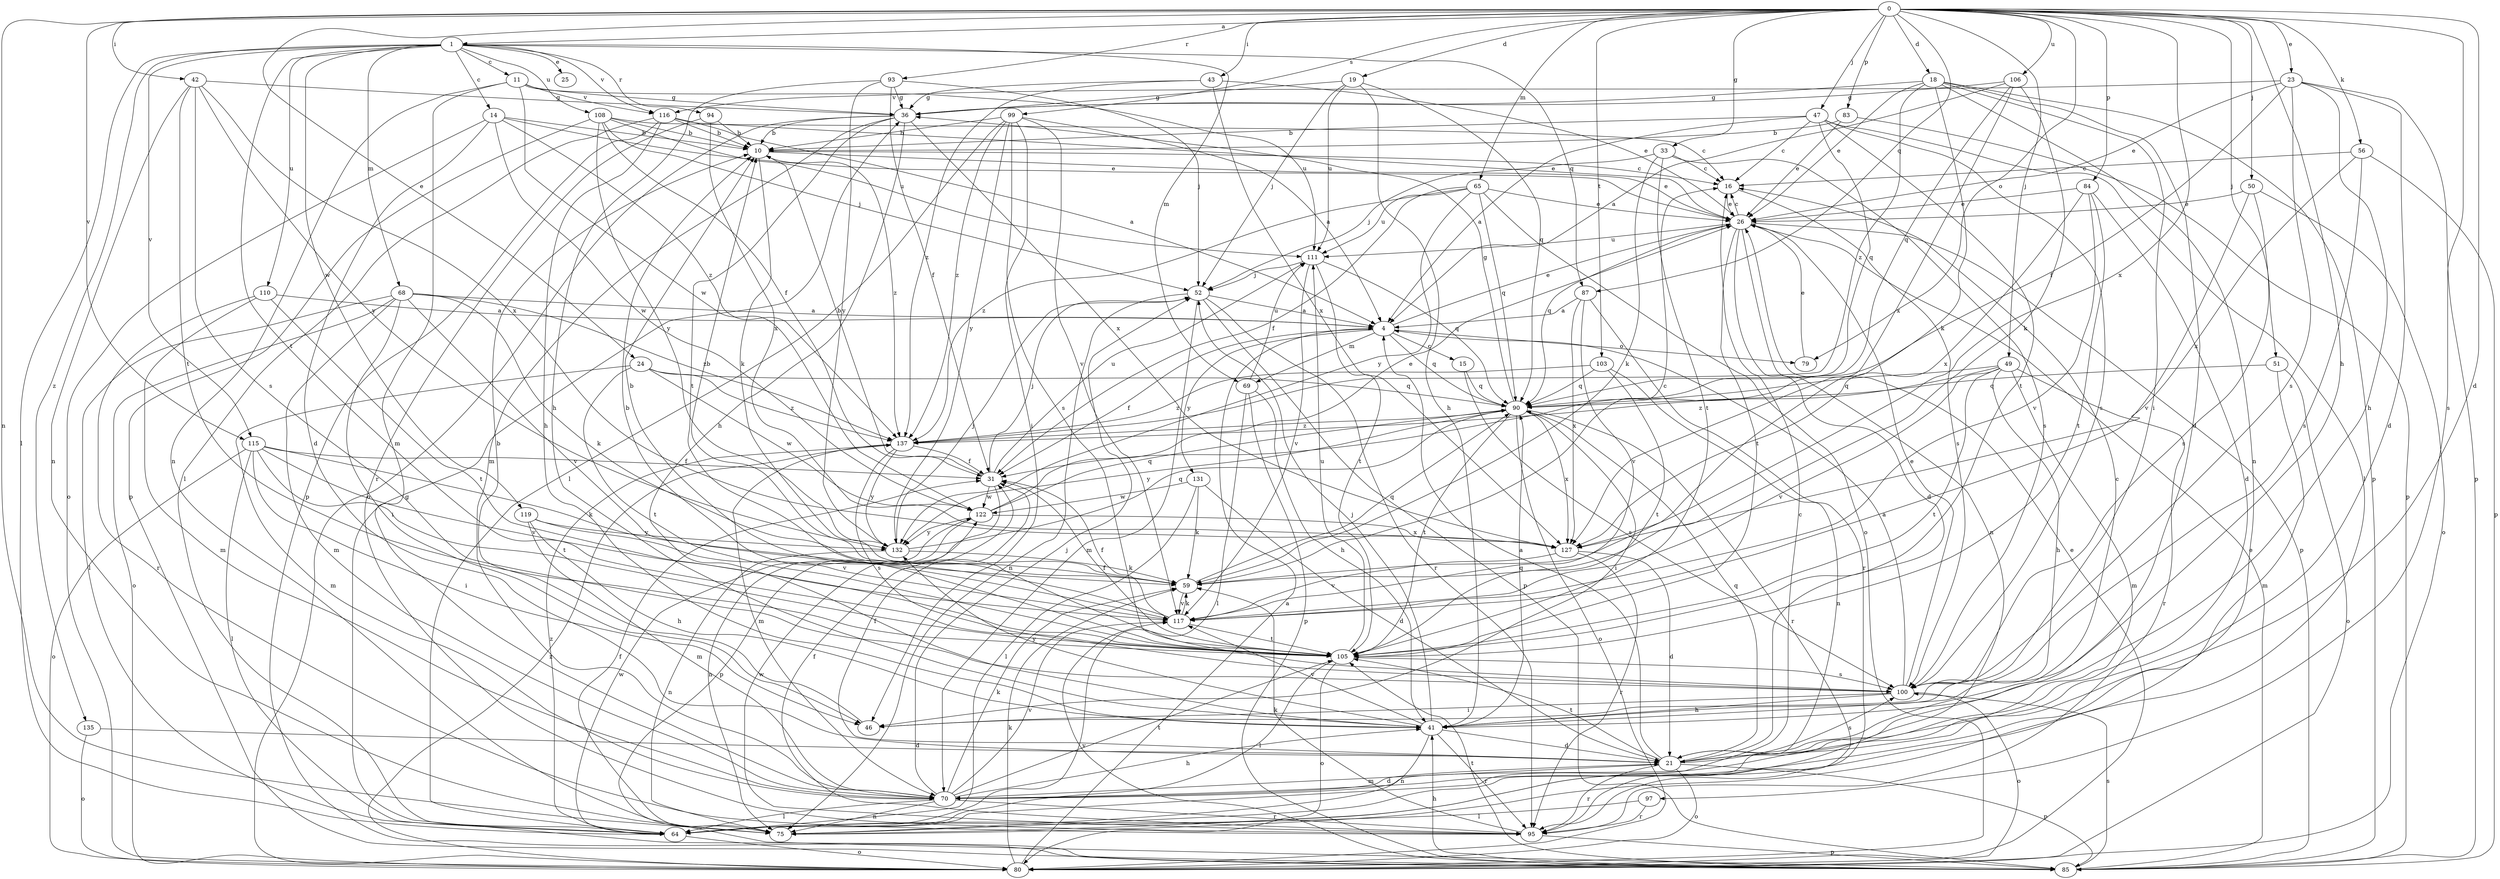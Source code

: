 strict digraph  {
0;
1;
4;
10;
11;
14;
15;
16;
18;
19;
21;
23;
24;
25;
26;
31;
33;
36;
41;
42;
43;
46;
47;
49;
50;
51;
52;
56;
59;
64;
65;
68;
69;
70;
75;
79;
80;
83;
84;
85;
87;
90;
93;
94;
95;
97;
99;
100;
103;
105;
106;
108;
110;
111;
115;
116;
117;
119;
122;
127;
131;
132;
135;
137;
0 -> 1  [label=a];
0 -> 18  [label=d];
0 -> 19  [label=d];
0 -> 21  [label=d];
0 -> 23  [label=e];
0 -> 24  [label=e];
0 -> 33  [label=g];
0 -> 41  [label=h];
0 -> 42  [label=i];
0 -> 43  [label=i];
0 -> 47  [label=j];
0 -> 49  [label=j];
0 -> 50  [label=j];
0 -> 51  [label=j];
0 -> 56  [label=k];
0 -> 65  [label=m];
0 -> 75  [label=n];
0 -> 79  [label=o];
0 -> 83  [label=p];
0 -> 84  [label=p];
0 -> 87  [label=q];
0 -> 93  [label=r];
0 -> 97  [label=s];
0 -> 99  [label=s];
0 -> 103  [label=t];
0 -> 106  [label=u];
0 -> 115  [label=v];
0 -> 127  [label=x];
1 -> 11  [label=c];
1 -> 14  [label=c];
1 -> 25  [label=e];
1 -> 64  [label=l];
1 -> 68  [label=m];
1 -> 69  [label=m];
1 -> 87  [label=q];
1 -> 94  [label=r];
1 -> 105  [label=t];
1 -> 108  [label=u];
1 -> 110  [label=u];
1 -> 115  [label=v];
1 -> 116  [label=v];
1 -> 119  [label=w];
1 -> 135  [label=z];
4 -> 15  [label=c];
4 -> 26  [label=e];
4 -> 31  [label=f];
4 -> 69  [label=m];
4 -> 79  [label=o];
4 -> 90  [label=q];
4 -> 131  [label=y];
10 -> 16  [label=c];
10 -> 26  [label=e];
10 -> 59  [label=k];
10 -> 137  [label=z];
11 -> 36  [label=g];
11 -> 70  [label=m];
11 -> 75  [label=n];
11 -> 111  [label=u];
11 -> 116  [label=v];
11 -> 122  [label=w];
14 -> 10  [label=b];
14 -> 21  [label=d];
14 -> 26  [label=e];
14 -> 80  [label=o];
14 -> 122  [label=w];
14 -> 137  [label=z];
15 -> 90  [label=q];
15 -> 100  [label=s];
16 -> 26  [label=e];
16 -> 100  [label=s];
18 -> 21  [label=d];
18 -> 26  [label=e];
18 -> 36  [label=g];
18 -> 46  [label=i];
18 -> 59  [label=k];
18 -> 75  [label=n];
18 -> 85  [label=p];
18 -> 137  [label=z];
19 -> 36  [label=g];
19 -> 41  [label=h];
19 -> 52  [label=j];
19 -> 90  [label=q];
19 -> 111  [label=u];
21 -> 4  [label=a];
21 -> 16  [label=c];
21 -> 31  [label=f];
21 -> 70  [label=m];
21 -> 80  [label=o];
21 -> 85  [label=p];
21 -> 90  [label=q];
21 -> 95  [label=r];
21 -> 100  [label=s];
21 -> 105  [label=t];
23 -> 21  [label=d];
23 -> 26  [label=e];
23 -> 31  [label=f];
23 -> 41  [label=h];
23 -> 85  [label=p];
23 -> 100  [label=s];
23 -> 116  [label=v];
24 -> 70  [label=m];
24 -> 90  [label=q];
24 -> 105  [label=t];
24 -> 122  [label=w];
24 -> 137  [label=z];
26 -> 16  [label=c];
26 -> 21  [label=d];
26 -> 75  [label=n];
26 -> 85  [label=p];
26 -> 90  [label=q];
26 -> 105  [label=t];
26 -> 111  [label=u];
31 -> 10  [label=b];
31 -> 52  [label=j];
31 -> 85  [label=p];
31 -> 111  [label=u];
31 -> 122  [label=w];
33 -> 16  [label=c];
33 -> 52  [label=j];
33 -> 59  [label=k];
33 -> 100  [label=s];
33 -> 105  [label=t];
36 -> 10  [label=b];
36 -> 41  [label=h];
36 -> 70  [label=m];
36 -> 80  [label=o];
36 -> 105  [label=t];
36 -> 127  [label=x];
41 -> 21  [label=d];
41 -> 52  [label=j];
41 -> 75  [label=n];
41 -> 90  [label=q];
41 -> 95  [label=r];
41 -> 117  [label=v];
41 -> 132  [label=y];
42 -> 36  [label=g];
42 -> 75  [label=n];
42 -> 100  [label=s];
42 -> 105  [label=t];
42 -> 127  [label=x];
42 -> 132  [label=y];
43 -> 26  [label=e];
43 -> 36  [label=g];
43 -> 127  [label=x];
43 -> 137  [label=z];
46 -> 10  [label=b];
47 -> 4  [label=a];
47 -> 10  [label=b];
47 -> 16  [label=c];
47 -> 64  [label=l];
47 -> 90  [label=q];
47 -> 100  [label=s];
47 -> 105  [label=t];
49 -> 41  [label=h];
49 -> 70  [label=m];
49 -> 90  [label=q];
49 -> 95  [label=r];
49 -> 105  [label=t];
49 -> 117  [label=v];
49 -> 137  [label=z];
50 -> 26  [label=e];
50 -> 80  [label=o];
50 -> 100  [label=s];
50 -> 117  [label=v];
51 -> 70  [label=m];
51 -> 80  [label=o];
51 -> 90  [label=q];
52 -> 4  [label=a];
52 -> 70  [label=m];
52 -> 75  [label=n];
52 -> 85  [label=p];
52 -> 95  [label=r];
56 -> 16  [label=c];
56 -> 85  [label=p];
56 -> 100  [label=s];
56 -> 127  [label=x];
59 -> 10  [label=b];
59 -> 16  [label=c];
59 -> 90  [label=q];
59 -> 117  [label=v];
64 -> 16  [label=c];
64 -> 80  [label=o];
64 -> 122  [label=w];
64 -> 137  [label=z];
65 -> 26  [label=e];
65 -> 31  [label=f];
65 -> 80  [label=o];
65 -> 90  [label=q];
65 -> 111  [label=u];
65 -> 132  [label=y];
65 -> 137  [label=z];
68 -> 4  [label=a];
68 -> 46  [label=i];
68 -> 59  [label=k];
68 -> 64  [label=l];
68 -> 70  [label=m];
68 -> 80  [label=o];
68 -> 117  [label=v];
68 -> 137  [label=z];
69 -> 41  [label=h];
69 -> 64  [label=l];
69 -> 85  [label=p];
69 -> 111  [label=u];
70 -> 21  [label=d];
70 -> 41  [label=h];
70 -> 52  [label=j];
70 -> 59  [label=k];
70 -> 64  [label=l];
70 -> 75  [label=n];
70 -> 95  [label=r];
70 -> 105  [label=t];
70 -> 117  [label=v];
75 -> 31  [label=f];
79 -> 26  [label=e];
80 -> 4  [label=a];
80 -> 26  [label=e];
80 -> 59  [label=k];
80 -> 137  [label=z];
83 -> 10  [label=b];
83 -> 26  [label=e];
83 -> 85  [label=p];
84 -> 21  [label=d];
84 -> 26  [label=e];
84 -> 105  [label=t];
84 -> 117  [label=v];
84 -> 127  [label=x];
85 -> 26  [label=e];
85 -> 36  [label=g];
85 -> 41  [label=h];
85 -> 100  [label=s];
85 -> 105  [label=t];
85 -> 117  [label=v];
87 -> 4  [label=a];
87 -> 95  [label=r];
87 -> 117  [label=v];
87 -> 127  [label=x];
90 -> 36  [label=g];
90 -> 46  [label=i];
90 -> 80  [label=o];
90 -> 95  [label=r];
90 -> 105  [label=t];
90 -> 127  [label=x];
90 -> 132  [label=y];
90 -> 137  [label=z];
93 -> 31  [label=f];
93 -> 36  [label=g];
93 -> 41  [label=h];
93 -> 52  [label=j];
93 -> 132  [label=y];
94 -> 10  [label=b];
94 -> 95  [label=r];
94 -> 127  [label=x];
95 -> 31  [label=f];
95 -> 59  [label=k];
95 -> 85  [label=p];
95 -> 122  [label=w];
97 -> 64  [label=l];
97 -> 95  [label=r];
99 -> 4  [label=a];
99 -> 10  [label=b];
99 -> 46  [label=i];
99 -> 64  [label=l];
99 -> 100  [label=s];
99 -> 117  [label=v];
99 -> 132  [label=y];
99 -> 137  [label=z];
100 -> 4  [label=a];
100 -> 26  [label=e];
100 -> 41  [label=h];
100 -> 46  [label=i];
100 -> 80  [label=o];
103 -> 75  [label=n];
103 -> 90  [label=q];
103 -> 105  [label=t];
103 -> 137  [label=z];
105 -> 10  [label=b];
105 -> 31  [label=f];
105 -> 64  [label=l];
105 -> 80  [label=o];
105 -> 100  [label=s];
105 -> 111  [label=u];
106 -> 4  [label=a];
106 -> 36  [label=g];
106 -> 59  [label=k];
106 -> 90  [label=q];
106 -> 127  [label=x];
108 -> 10  [label=b];
108 -> 16  [label=c];
108 -> 31  [label=f];
108 -> 52  [label=j];
108 -> 85  [label=p];
108 -> 111  [label=u];
108 -> 132  [label=y];
110 -> 4  [label=a];
110 -> 70  [label=m];
110 -> 95  [label=r];
110 -> 105  [label=t];
111 -> 52  [label=j];
111 -> 90  [label=q];
111 -> 105  [label=t];
111 -> 117  [label=v];
115 -> 31  [label=f];
115 -> 46  [label=i];
115 -> 59  [label=k];
115 -> 64  [label=l];
115 -> 80  [label=o];
115 -> 105  [label=t];
115 -> 117  [label=v];
116 -> 4  [label=a];
116 -> 10  [label=b];
116 -> 26  [label=e];
116 -> 41  [label=h];
116 -> 64  [label=l];
116 -> 85  [label=p];
117 -> 10  [label=b];
117 -> 31  [label=f];
117 -> 59  [label=k];
117 -> 105  [label=t];
119 -> 41  [label=h];
119 -> 70  [label=m];
119 -> 117  [label=v];
119 -> 132  [label=y];
122 -> 26  [label=e];
122 -> 75  [label=n];
122 -> 90  [label=q];
122 -> 127  [label=x];
122 -> 132  [label=y];
127 -> 21  [label=d];
127 -> 95  [label=r];
127 -> 117  [label=v];
131 -> 21  [label=d];
131 -> 59  [label=k];
131 -> 64  [label=l];
131 -> 122  [label=w];
132 -> 52  [label=j];
132 -> 59  [label=k];
132 -> 75  [label=n];
132 -> 90  [label=q];
135 -> 21  [label=d];
135 -> 80  [label=o];
137 -> 31  [label=f];
137 -> 70  [label=m];
137 -> 100  [label=s];
137 -> 132  [label=y];
}
